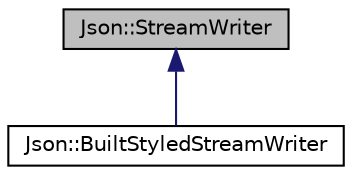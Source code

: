 digraph "Json::StreamWriter"
{
 // LATEX_PDF_SIZE
  edge [fontname="Helvetica",fontsize="10",labelfontname="Helvetica",labelfontsize="10"];
  node [fontname="Helvetica",fontsize="10",shape=record];
  Node1 [label="Json::StreamWriter",height=0.2,width=0.4,color="black", fillcolor="grey75", style="filled", fontcolor="black",tooltip=" "];
  Node1 -> Node2 [dir="back",color="midnightblue",fontsize="10",style="solid",fontname="Helvetica"];
  Node2 [label="Json::BuiltStyledStreamWriter",height=0.2,width=0.4,color="black", fillcolor="white", style="filled",URL="$struct_json_1_1_built_styled_stream_writer.html",tooltip=" "];
}
